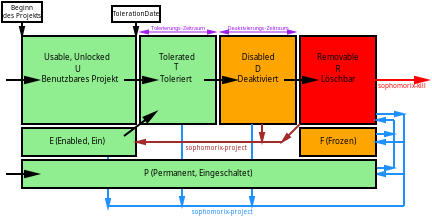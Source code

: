 <?xml version="1.0" encoding="UTF-8"?>
<dia:diagram xmlns:dia="http://www.lysator.liu.se/~alla/dia/"><dia:layer name="Hintergrund" visible="true"><dia:object type="Standard - Box" version="0" id="O0"><dia:attribute name="obj_pos"><dia:point val="-2,-2"/></dia:attribute><dia:attribute name="obj_bb"><dia:rectangle val="-2.05,-2.05;0.05,-0.95"/></dia:attribute><dia:attribute name="elem_corner"><dia:point val="-2,-2"/></dia:attribute><dia:attribute name="elem_width"><dia:real val="2"/></dia:attribute><dia:attribute name="elem_height"><dia:real val="1"/></dia:attribute><dia:attribute name="show_background"><dia:boolean val="true"/></dia:attribute></dia:object><dia:object type="Standard - Box" version="0" id="O1"><dia:attribute name="obj_pos"><dia:point val="-1,-0.3"/></dia:attribute><dia:attribute name="obj_bb"><dia:rectangle val="-1.05,-0.35;4.75,4.15"/></dia:attribute><dia:attribute name="elem_corner"><dia:point val="-1,-0.3"/></dia:attribute><dia:attribute name="elem_width"><dia:real val="5.7"/></dia:attribute><dia:attribute name="elem_height"><dia:real val="4.4"/></dia:attribute><dia:attribute name="inner_color"><dia:color val="#90ee90"/></dia:attribute><dia:attribute name="show_background"><dia:boolean val="true"/></dia:attribute></dia:object><dia:object type="Standard - Text" version="0" id="O2"><dia:attribute name="obj_pos"><dia:point val="12.9,7.7"/></dia:attribute><dia:attribute name="obj_bb"><dia:rectangle val="12.9,7.3;12.9,7.95"/></dia:attribute><dia:attribute name="text"><dia:composite type="text"><dia:attribute name="string"><dia:string>##</dia:string></dia:attribute><dia:attribute name="font"><dia:font family="sans" style="0" name="Courier"/></dia:attribute><dia:attribute name="height"><dia:real val="0.5"/></dia:attribute><dia:attribute name="pos"><dia:point val="12.9,7.7"/></dia:attribute><dia:attribute name="color"><dia:color val="#000000"/></dia:attribute><dia:attribute name="alignment"><dia:enum val="0"/></dia:attribute></dia:composite></dia:attribute></dia:object><dia:object type="Standard - Text" version="0" id="O3"><dia:attribute name="obj_pos"><dia:point val="12.9,8.5"/></dia:attribute><dia:attribute name="obj_bb"><dia:rectangle val="12.9,8.1;12.9,8.75"/></dia:attribute><dia:attribute name="text"><dia:composite type="text"><dia:attribute name="string"><dia:string>##</dia:string></dia:attribute><dia:attribute name="font"><dia:font family="sans" style="0" name="Courier"/></dia:attribute><dia:attribute name="height"><dia:real val="0.5"/></dia:attribute><dia:attribute name="pos"><dia:point val="12.9,8.5"/></dia:attribute><dia:attribute name="color"><dia:color val="#000000"/></dia:attribute><dia:attribute name="alignment"><dia:enum val="0"/></dia:attribute></dia:composite></dia:attribute></dia:object><dia:object type="Standard - Box" version="0" id="O4"><dia:attribute name="obj_pos"><dia:point val="12.9,-0.3"/></dia:attribute><dia:attribute name="obj_bb"><dia:rectangle val="12.85,-0.35;16.75,4.15"/></dia:attribute><dia:attribute name="elem_corner"><dia:point val="12.9,-0.3"/></dia:attribute><dia:attribute name="elem_width"><dia:real val="3.8"/></dia:attribute><dia:attribute name="elem_height"><dia:real val="4.4"/></dia:attribute><dia:attribute name="inner_color"><dia:color val="#ff0000"/></dia:attribute><dia:attribute name="show_background"><dia:boolean val="true"/></dia:attribute></dia:object><dia:object type="Standard - Box" version="0" id="O5"><dia:attribute name="obj_pos"><dia:point val="8.9,-0.3"/></dia:attribute><dia:attribute name="obj_bb"><dia:rectangle val="8.85,-0.35;12.75,4.15"/></dia:attribute><dia:attribute name="elem_corner"><dia:point val="8.9,-0.3"/></dia:attribute><dia:attribute name="elem_width"><dia:real val="3.8"/></dia:attribute><dia:attribute name="elem_height"><dia:real val="4.4"/></dia:attribute><dia:attribute name="inner_color"><dia:color val="#ffa500"/></dia:attribute><dia:attribute name="show_background"><dia:boolean val="true"/></dia:attribute></dia:object><dia:object type="Standard - Text" version="0" id="O6"><dia:attribute name="obj_pos"><dia:point val="10.8,0.9"/></dia:attribute><dia:attribute name="obj_bb"><dia:rectangle val="10.04,0.5;11.56,1.15"/></dia:attribute><dia:attribute name="text"><dia:composite type="text"><dia:attribute name="string"><dia:string>#Disabled#</dia:string></dia:attribute><dia:attribute name="font"><dia:font family="sans" style="0" name="Courier"/></dia:attribute><dia:attribute name="height"><dia:real val="0.5"/></dia:attribute><dia:attribute name="pos"><dia:point val="10.8,0.9"/></dia:attribute><dia:attribute name="color"><dia:color val="#000000"/></dia:attribute><dia:attribute name="alignment"><dia:enum val="1"/></dia:attribute></dia:composite></dia:attribute></dia:object><dia:object type="Standard - Text" version="0" id="O7"><dia:attribute name="obj_pos"><dia:point val="14.8,0.9"/></dia:attribute><dia:attribute name="obj_bb"><dia:rectangle val="13.815,0.5;15.785,1.15"/></dia:attribute><dia:attribute name="text"><dia:composite type="text"><dia:attribute name="string"><dia:string>#Removable#</dia:string></dia:attribute><dia:attribute name="font"><dia:font family="sans" style="0" name="Courier"/></dia:attribute><dia:attribute name="height"><dia:real val="0.5"/></dia:attribute><dia:attribute name="pos"><dia:point val="14.8,0.9"/></dia:attribute><dia:attribute name="color"><dia:color val="#000000"/></dia:attribute><dia:attribute name="alignment"><dia:enum val="1"/></dia:attribute></dia:composite></dia:attribute></dia:object><dia:object type="Standard - Text" version="0" id="O8"><dia:attribute name="obj_pos"><dia:point val="10.8,1.5"/></dia:attribute><dia:attribute name="obj_bb"><dia:rectangle val="10.665,1.1;10.935,1.75"/></dia:attribute><dia:attribute name="text"><dia:composite type="text"><dia:attribute name="string"><dia:string>#D#</dia:string></dia:attribute><dia:attribute name="font"><dia:font family="sans" style="0" name="Courier"/></dia:attribute><dia:attribute name="height"><dia:real val="0.5"/></dia:attribute><dia:attribute name="pos"><dia:point val="10.8,1.5"/></dia:attribute><dia:attribute name="color"><dia:color val="#000000"/></dia:attribute><dia:attribute name="alignment"><dia:enum val="1"/></dia:attribute></dia:composite></dia:attribute></dia:object><dia:object type="Standard - Text" version="0" id="O9"><dia:attribute name="obj_pos"><dia:point val="14.8,1.5"/></dia:attribute><dia:attribute name="obj_bb"><dia:rectangle val="14.678,1.1;14.921,1.75"/></dia:attribute><dia:attribute name="text"><dia:composite type="text"><dia:attribute name="string"><dia:string>#R#</dia:string></dia:attribute><dia:attribute name="font"><dia:font family="sans" style="0" name="Courier"/></dia:attribute><dia:attribute name="height"><dia:real val="0.5"/></dia:attribute><dia:attribute name="pos"><dia:point val="14.8,1.5"/></dia:attribute><dia:attribute name="color"><dia:color val="#000000"/></dia:attribute><dia:attribute name="alignment"><dia:enum val="1"/></dia:attribute></dia:composite></dia:attribute></dia:object><dia:object type="Standard - Text" version="0" id="O10"><dia:attribute name="obj_pos"><dia:point val="1.8,0.9"/></dia:attribute><dia:attribute name="obj_bb"><dia:rectangle val="0.229,0.5;3.371,1.15"/></dia:attribute><dia:attribute name="text"><dia:composite type="text"><dia:attribute name="string"><dia:string>#Usable, Unlocked #</dia:string></dia:attribute><dia:attribute name="font"><dia:font family="sans" style="0" name="Courier"/></dia:attribute><dia:attribute name="height"><dia:real val="0.5"/></dia:attribute><dia:attribute name="pos"><dia:point val="1.8,0.9"/></dia:attribute><dia:attribute name="color"><dia:color val="#000000"/></dia:attribute><dia:attribute name="alignment"><dia:enum val="1"/></dia:attribute></dia:composite></dia:attribute></dia:object><dia:object type="Standard - Text" version="0" id="O11"><dia:attribute name="obj_pos"><dia:point val="1.8,1.5"/></dia:attribute><dia:attribute name="obj_bb"><dia:rectangle val="1.672,1.1;1.928,1.75"/></dia:attribute><dia:attribute name="text"><dia:composite type="text"><dia:attribute name="string"><dia:string>#U#</dia:string></dia:attribute><dia:attribute name="font"><dia:font family="sans" style="0" name="Courier"/></dia:attribute><dia:attribute name="height"><dia:real val="0.5"/></dia:attribute><dia:attribute name="pos"><dia:point val="1.8,1.5"/></dia:attribute><dia:attribute name="color"><dia:color val="#000000"/></dia:attribute><dia:attribute name="alignment"><dia:enum val="1"/></dia:attribute></dia:composite></dia:attribute></dia:object><dia:object type="Standard - Text" version="0" id="O12"><dia:attribute name="obj_pos"><dia:point val="1.9,2"/></dia:attribute><dia:attribute name="obj_bb"><dia:rectangle val="0.135,1.6;3.665,2.25"/></dia:attribute><dia:attribute name="text"><dia:composite type="text"><dia:attribute name="string"><dia:string>#Benutzbares Projekt#</dia:string></dia:attribute><dia:attribute name="font"><dia:font family="sans" style="0" name="Courier"/></dia:attribute><dia:attribute name="height"><dia:real val="0.5"/></dia:attribute><dia:attribute name="pos"><dia:point val="1.9,2"/></dia:attribute><dia:attribute name="color"><dia:color val="#000000"/></dia:attribute><dia:attribute name="alignment"><dia:enum val="1"/></dia:attribute></dia:composite></dia:attribute></dia:object><dia:object type="Standard - Text" version="0" id="O13"><dia:attribute name="obj_pos"><dia:point val="10.8,2"/></dia:attribute><dia:attribute name="obj_bb"><dia:rectangle val="9.831,1.586;11.783,2.277"/></dia:attribute><dia:attribute name="text"><dia:composite type="text"><dia:attribute name="string"><dia:string>#Deaktiviert#</dia:string></dia:attribute><dia:attribute name="font"><dia:font family="sans" style="0" name="Courier"/></dia:attribute><dia:attribute name="height"><dia:real val="0.5"/></dia:attribute><dia:attribute name="pos"><dia:point val="10.8,2"/></dia:attribute><dia:attribute name="color"><dia:color val="#000000"/></dia:attribute><dia:attribute name="alignment"><dia:enum val="1"/></dia:attribute></dia:composite></dia:attribute></dia:object><dia:object type="Standard - Text" version="0" id="O14"><dia:attribute name="obj_pos"><dia:point val="14.8,2"/></dia:attribute><dia:attribute name="obj_bb"><dia:rectangle val="14.007,1.586;15.607,2.277"/></dia:attribute><dia:attribute name="text"><dia:composite type="text"><dia:attribute name="string"><dia:string>#Löschbar#</dia:string></dia:attribute><dia:attribute name="font"><dia:font family="sans" style="0" name="Courier"/></dia:attribute><dia:attribute name="height"><dia:real val="0.5"/></dia:attribute><dia:attribute name="pos"><dia:point val="14.8,2"/></dia:attribute><dia:attribute name="color"><dia:color val="#000000"/></dia:attribute><dia:attribute name="alignment"><dia:enum val="1"/></dia:attribute></dia:composite></dia:attribute></dia:object><dia:object type="Standard - Box" version="0" id="O15"><dia:attribute name="obj_pos"><dia:point val="12.9,4.3"/></dia:attribute><dia:attribute name="obj_bb"><dia:rectangle val="12.85,4.25;16.75,5.75"/></dia:attribute><dia:attribute name="elem_corner"><dia:point val="12.9,4.3"/></dia:attribute><dia:attribute name="elem_width"><dia:real val="3.8"/></dia:attribute><dia:attribute name="elem_height"><dia:real val="1.4"/></dia:attribute><dia:attribute name="inner_color"><dia:color val="#ffa500"/></dia:attribute><dia:attribute name="show_background"><dia:boolean val="true"/></dia:attribute></dia:object><dia:object type="Standard - Text" version="0" id="O16"><dia:attribute name="obj_pos"><dia:point val="14.8,5.1"/></dia:attribute><dia:attribute name="obj_bb"><dia:rectangle val="13.942,4.7;15.658,5.35"/></dia:attribute><dia:attribute name="text"><dia:composite type="text"><dia:attribute name="string"><dia:string>#F (Frozen)#</dia:string></dia:attribute><dia:attribute name="font"><dia:font family="sans" style="0" name="Courier"/></dia:attribute><dia:attribute name="height"><dia:real val="0.5"/></dia:attribute><dia:attribute name="pos"><dia:point val="14.8,5.1"/></dia:attribute><dia:attribute name="color"><dia:color val="#000000"/></dia:attribute><dia:attribute name="alignment"><dia:enum val="1"/></dia:attribute></dia:composite></dia:attribute></dia:object><dia:object type="Standard - Line" version="0" id="O17"><dia:attribute name="obj_pos"><dia:point val="11,4.1"/></dia:attribute><dia:attribute name="obj_bb"><dia:rectangle val="10.8,4.05;11.2,5.05"/></dia:attribute><dia:attribute name="conn_endpoints"><dia:point val="11,4.1"/><dia:point val="11,5"/></dia:attribute><dia:attribute name="numcp"><dia:int val="1"/></dia:attribute><dia:attribute name="line_color"><dia:color val="#a52a2a"/></dia:attribute><dia:attribute name="end_arrow"><dia:enum val="3"/></dia:attribute><dia:attribute name="end_arrow_length"><dia:real val="0.4"/></dia:attribute><dia:attribute name="end_arrow_width"><dia:real val="0.2"/></dia:attribute></dia:object><dia:object type="Standard - Line" version="0" id="O18"><dia:attribute name="obj_pos"><dia:point val="12.9,4.1"/></dia:attribute><dia:attribute name="obj_bb"><dia:rectangle val="11.823,4.029;12.971,5.177"/></dia:attribute><dia:attribute name="conn_endpoints"><dia:point val="12.9,4.1"/><dia:point val="12,5"/></dia:attribute><dia:attribute name="numcp"><dia:int val="1"/></dia:attribute><dia:attribute name="line_color"><dia:color val="#a52a2a"/></dia:attribute><dia:attribute name="end_arrow"><dia:enum val="3"/></dia:attribute><dia:attribute name="end_arrow_length"><dia:real val="0.4"/></dia:attribute><dia:attribute name="end_arrow_width"><dia:real val="0.2"/></dia:attribute><dia:connections><dia:connection handle="0" to="O4" connection="5"/></dia:connections></dia:object><dia:object type="Standard - Text" version="0" id="O19"><dia:attribute name="obj_pos"><dia:point val="10.8,-0.6"/></dia:attribute><dia:attribute name="obj_bb"><dia:rectangle val="9.234,-0.9;12.366,-0.4"/></dia:attribute><dia:attribute name="text"><dia:composite type="text"><dia:attribute name="string"><dia:string>#Deaktivierungs-Zeitraum#</dia:string></dia:attribute><dia:attribute name="font"><dia:font family="sans" style="0" name="Courier"/></dia:attribute><dia:attribute name="height"><dia:real val="0.35"/></dia:attribute><dia:attribute name="pos"><dia:point val="10.8,-0.6"/></dia:attribute><dia:attribute name="color"><dia:color val="#a020f0"/></dia:attribute><dia:attribute name="alignment"><dia:enum val="1"/></dia:attribute></dia:composite></dia:attribute></dia:object><dia:object type="Standard - Line" version="0" id="O20"><dia:attribute name="obj_pos"><dia:point val="8.9,-0.5"/></dia:attribute><dia:attribute name="obj_bb"><dia:rectangle val="8.875,-0.7;12.725,-0.3"/></dia:attribute><dia:attribute name="conn_endpoints"><dia:point val="8.9,-0.5"/><dia:point val="12.7,-0.5"/></dia:attribute><dia:attribute name="numcp"><dia:int val="1"/></dia:attribute><dia:attribute name="line_color"><dia:color val="#a020f0"/></dia:attribute><dia:attribute name="line_width"><dia:real val="0.05"/></dia:attribute><dia:attribute name="start_arrow"><dia:enum val="3"/></dia:attribute><dia:attribute name="start_arrow_length"><dia:real val="0.4"/></dia:attribute><dia:attribute name="start_arrow_width"><dia:real val="0.2"/></dia:attribute><dia:attribute name="end_arrow"><dia:enum val="3"/></dia:attribute><dia:attribute name="end_arrow_length"><dia:real val="0.4"/></dia:attribute><dia:attribute name="end_arrow_width"><dia:real val="0.2"/></dia:attribute></dia:object><dia:object type="Standard - Line" version="0" id="O21"><dia:attribute name="obj_pos"><dia:point val="12.1,1.9"/></dia:attribute><dia:attribute name="obj_bb"><dia:rectangle val="12.05,1.6;13.75,2.2"/></dia:attribute><dia:attribute name="conn_endpoints"><dia:point val="12.1,1.9"/><dia:point val="13.7,1.9"/></dia:attribute><dia:attribute name="numcp"><dia:int val="1"/></dia:attribute><dia:attribute name="end_arrow"><dia:enum val="3"/></dia:attribute><dia:attribute name="end_arrow_length"><dia:real val="0.6"/></dia:attribute><dia:attribute name="end_arrow_width"><dia:real val="0.3"/></dia:attribute></dia:object><dia:object type="Standard - Line" version="0" id="O22"><dia:attribute name="obj_pos"><dia:point val="-1,-0.3"/></dia:attribute><dia:attribute name="obj_bb"><dia:rectangle val="-1.2,-1.05;-0.8,-0.25"/></dia:attribute><dia:attribute name="conn_endpoints"><dia:point val="-1,-0.3"/><dia:point val="-1,-1"/></dia:attribute><dia:attribute name="numcp"><dia:int val="1"/></dia:attribute><dia:attribute name="start_arrow"><dia:enum val="3"/></dia:attribute><dia:attribute name="start_arrow_length"><dia:real val="0.4"/></dia:attribute><dia:attribute name="start_arrow_width"><dia:real val="0.2"/></dia:attribute><dia:connections><dia:connection handle="0" to="O1" connection="0"/><dia:connection handle="1" to="O0" connection="6"/></dia:connections></dia:object><dia:object type="Standard - Text" version="0" id="O23"><dia:attribute name="obj_pos"><dia:point val="-1,-1.6"/></dia:attribute><dia:attribute name="obj_bb"><dia:rectangle val="-1.915,-1.962;-0.072,-0.975"/></dia:attribute><dia:attribute name="text"><dia:composite type="text"><dia:attribute name="string"><dia:string>#Beginn
des Projekts#</dia:string></dia:attribute><dia:attribute name="font"><dia:font family="sans" style="0" name="Courier"/></dia:attribute><dia:attribute name="height"><dia:real val="0.4"/></dia:attribute><dia:attribute name="pos"><dia:point val="-1,-1.6"/></dia:attribute><dia:attribute name="color"><dia:color val="#000000"/></dia:attribute><dia:attribute name="alignment"><dia:enum val="1"/></dia:attribute></dia:composite></dia:attribute></dia:object><dia:object type="Standard - Line" version="0" id="O24"><dia:attribute name="obj_pos"><dia:point val="7,4.1"/></dia:attribute><dia:attribute name="obj_bb"><dia:rectangle val="6.8,4.05;7.2,8.25"/></dia:attribute><dia:attribute name="conn_endpoints"><dia:point val="7,4.1"/><dia:point val="7,8.2"/></dia:attribute><dia:attribute name="numcp"><dia:int val="1"/></dia:attribute><dia:attribute name="line_color"><dia:color val="#1e90ff"/></dia:attribute><dia:attribute name="end_arrow"><dia:enum val="3"/></dia:attribute><dia:attribute name="end_arrow_length"><dia:real val="0.4"/></dia:attribute><dia:attribute name="end_arrow_width"><dia:real val="0.2"/></dia:attribute></dia:object><dia:object type="Standard - Line" version="0" id="O25"><dia:attribute name="obj_pos"><dia:point val="3.3,8.2"/></dia:attribute><dia:attribute name="obj_bb"><dia:rectangle val="3.25,8.15;18.15,8.25"/></dia:attribute><dia:attribute name="conn_endpoints"><dia:point val="3.3,8.2"/><dia:point val="18.1,8.2"/></dia:attribute><dia:attribute name="numcp"><dia:int val="1"/></dia:attribute><dia:attribute name="line_color"><dia:color val="#1e90ff"/></dia:attribute></dia:object><dia:object type="Standard - Line" version="0" id="O26"><dia:attribute name="obj_pos"><dia:point val="10.5,4.1"/></dia:attribute><dia:attribute name="obj_bb"><dia:rectangle val="10.3,4.05;10.7,8.25"/></dia:attribute><dia:attribute name="conn_endpoints"><dia:point val="10.5,4.1"/><dia:point val="10.5,8.2"/></dia:attribute><dia:attribute name="numcp"><dia:int val="1"/></dia:attribute><dia:attribute name="line_color"><dia:color val="#1e90ff"/></dia:attribute><dia:attribute name="end_arrow"><dia:enum val="3"/></dia:attribute><dia:attribute name="end_arrow_length"><dia:real val="0.4"/></dia:attribute><dia:attribute name="end_arrow_width"><dia:real val="0.2"/></dia:attribute></dia:object><dia:object type="Standard - Line" version="0" id="O27"><dia:attribute name="obj_pos"><dia:point val="16.7,5"/></dia:attribute><dia:attribute name="obj_bb"><dia:rectangle val="16.65,4.8;18.15,5.2"/></dia:attribute><dia:attribute name="conn_endpoints"><dia:point val="16.7,5"/><dia:point val="18.1,5"/></dia:attribute><dia:attribute name="numcp"><dia:int val="1"/></dia:attribute><dia:attribute name="line_color"><dia:color val="#1e90ff"/></dia:attribute><dia:attribute name="start_arrow"><dia:enum val="3"/></dia:attribute><dia:attribute name="start_arrow_length"><dia:real val="0.4"/></dia:attribute><dia:attribute name="start_arrow_width"><dia:real val="0.2"/></dia:attribute><dia:connections><dia:connection handle="0" to="O15" connection="4"/></dia:connections></dia:object><dia:object type="Standard - Line" version="0" id="O28"><dia:attribute name="obj_pos"><dia:point val="16.7,6.6"/></dia:attribute><dia:attribute name="obj_bb"><dia:rectangle val="16.65,6.4;18.15,6.8"/></dia:attribute><dia:attribute name="conn_endpoints"><dia:point val="16.7,6.6"/><dia:point val="18.1,6.6"/></dia:attribute><dia:attribute name="numcp"><dia:int val="1"/></dia:attribute><dia:attribute name="line_color"><dia:color val="#1e90ff"/></dia:attribute><dia:attribute name="start_arrow"><dia:enum val="3"/></dia:attribute><dia:attribute name="start_arrow_length"><dia:real val="0.4"/></dia:attribute><dia:attribute name="start_arrow_width"><dia:real val="0.2"/></dia:attribute><dia:connections><dia:connection handle="0" to="O42" connection="4"/></dia:connections></dia:object><dia:object type="Standard - Line" version="0" id="O29"><dia:attribute name="obj_pos"><dia:point val="18.1,3.6"/></dia:attribute><dia:attribute name="obj_bb"><dia:rectangle val="18.05,3.55;18.15,8.25"/></dia:attribute><dia:attribute name="conn_endpoints"><dia:point val="18.1,3.6"/><dia:point val="18.1,8.2"/></dia:attribute><dia:attribute name="numcp"><dia:int val="1"/></dia:attribute><dia:attribute name="line_color"><dia:color val="#1e90ff"/></dia:attribute></dia:object><dia:object type="Standard - Text" version="0" id="O30"><dia:attribute name="obj_pos"><dia:point val="9,8.6"/></dia:attribute><dia:attribute name="obj_bb"><dia:rectangle val="7.539,8.238;10.473,8.825"/></dia:attribute><dia:attribute name="text"><dia:composite type="text"><dia:attribute name="string"><dia:string>#sophomorix-project#</dia:string></dia:attribute><dia:attribute name="font"><dia:font family="sans" style="0" name="Courier"/></dia:attribute><dia:attribute name="height"><dia:real val="0.4"/></dia:attribute><dia:attribute name="pos"><dia:point val="9,8.6"/></dia:attribute><dia:attribute name="color"><dia:color val="#1e90ff"/></dia:attribute><dia:attribute name="alignment"><dia:enum val="1"/></dia:attribute></dia:composite></dia:attribute></dia:object><dia:object type="Standard - Line" version="0" id="O31"><dia:attribute name="obj_pos"><dia:point val="16.7,3.6"/></dia:attribute><dia:attribute name="obj_bb"><dia:rectangle val="16.65,3.4;18.15,3.8"/></dia:attribute><dia:attribute name="conn_endpoints"><dia:point val="16.7,3.6"/><dia:point val="18.1,3.6"/></dia:attribute><dia:attribute name="numcp"><dia:int val="1"/></dia:attribute><dia:attribute name="line_color"><dia:color val="#1e90ff"/></dia:attribute><dia:attribute name="end_arrow"><dia:enum val="3"/></dia:attribute><dia:attribute name="end_arrow_length"><dia:real val="0.4"/></dia:attribute><dia:attribute name="end_arrow_width"><dia:real val="0.2"/></dia:attribute></dia:object><dia:object type="Standard - Box" version="0" id="O32"><dia:attribute name="obj_pos"><dia:point val="3.5,-1.8"/></dia:attribute><dia:attribute name="obj_bb"><dia:rectangle val="3.45,-1.85;5.95,-0.95"/></dia:attribute><dia:attribute name="elem_corner"><dia:point val="3.5,-1.8"/></dia:attribute><dia:attribute name="elem_width"><dia:real val="2.4"/></dia:attribute><dia:attribute name="elem_height"><dia:real val="0.8"/></dia:attribute><dia:attribute name="show_background"><dia:boolean val="true"/></dia:attribute></dia:object><dia:object type="Standard - Line" version="0" id="O33"><dia:attribute name="obj_pos"><dia:point val="4.7,-0.3"/></dia:attribute><dia:attribute name="obj_bb"><dia:rectangle val="4.5,-1.05;4.9,-0.25"/></dia:attribute><dia:attribute name="conn_endpoints"><dia:point val="4.7,-0.3"/><dia:point val="4.7,-1"/></dia:attribute><dia:attribute name="numcp"><dia:int val="1"/></dia:attribute><dia:attribute name="start_arrow"><dia:enum val="3"/></dia:attribute><dia:attribute name="start_arrow_length"><dia:real val="0.4"/></dia:attribute><dia:attribute name="start_arrow_width"><dia:real val="0.2"/></dia:attribute><dia:connections><dia:connection handle="0" to="O1" connection="2"/><dia:connection handle="1" to="O32" connection="6"/></dia:connections></dia:object><dia:object type="Standard - Text" version="0" id="O34"><dia:attribute name="obj_pos"><dia:point val="4.7,-1.3"/></dia:attribute><dia:attribute name="obj_bb"><dia:rectangle val="3.608,-1.663;5.805,-1.075"/></dia:attribute><dia:attribute name="text"><dia:composite type="text"><dia:attribute name="string"><dia:string>#TolerationDate#</dia:string></dia:attribute><dia:attribute name="font"><dia:font family="sans" style="0" name="Courier"/></dia:attribute><dia:attribute name="height"><dia:real val="0.4"/></dia:attribute><dia:attribute name="pos"><dia:point val="4.7,-1.3"/></dia:attribute><dia:attribute name="color"><dia:color val="#000000"/></dia:attribute><dia:attribute name="alignment"><dia:enum val="1"/></dia:attribute></dia:composite></dia:attribute></dia:object><dia:object type="Standard - Text" version="0" id="O35"><dia:attribute name="obj_pos"><dia:point val="18,2.3"/></dia:attribute><dia:attribute name="obj_bb"><dia:rectangle val="16.852,1.95;19.148,2.5"/></dia:attribute><dia:attribute name="text"><dia:composite type="text"><dia:attribute name="string"><dia:string>#sophomorix-kill#</dia:string></dia:attribute><dia:attribute name="font"><dia:font family="sans" style="0" name="Courier"/></dia:attribute><dia:attribute name="height"><dia:real val="0.4"/></dia:attribute><dia:attribute name="pos"><dia:point val="18,2.3"/></dia:attribute><dia:attribute name="color"><dia:color val="#ff0000"/></dia:attribute><dia:attribute name="alignment"><dia:enum val="1"/></dia:attribute></dia:composite></dia:attribute></dia:object><dia:object type="Standard - Line" version="0" id="O36"><dia:attribute name="obj_pos"><dia:point val="15.9,1.9"/></dia:attribute><dia:attribute name="obj_bb"><dia:rectangle val="15.85,1.6;19.35,2.2"/></dia:attribute><dia:attribute name="conn_endpoints"><dia:point val="15.9,1.9"/><dia:point val="19.3,1.9"/></dia:attribute><dia:attribute name="numcp"><dia:int val="1"/></dia:attribute><dia:attribute name="line_color"><dia:color val="#ff0000"/></dia:attribute><dia:attribute name="end_arrow"><dia:enum val="3"/></dia:attribute><dia:attribute name="end_arrow_length"><dia:real val="0.6"/></dia:attribute><dia:attribute name="end_arrow_width"><dia:real val="0.3"/></dia:attribute></dia:object><dia:object type="Standard - Line" version="0" id="O37"><dia:attribute name="obj_pos"><dia:point val="16.7,3.9"/></dia:attribute><dia:attribute name="obj_bb"><dia:rectangle val="16.65,3.7;17.65,4.1"/></dia:attribute><dia:attribute name="conn_endpoints"><dia:point val="16.7,3.9"/><dia:point val="17.6,3.9"/></dia:attribute><dia:attribute name="numcp"><dia:int val="1"/></dia:attribute><dia:attribute name="line_color"><dia:color val="#1e90ff"/></dia:attribute><dia:attribute name="start_arrow"><dia:enum val="3"/></dia:attribute><dia:attribute name="start_arrow_length"><dia:real val="0.4"/></dia:attribute><dia:attribute name="start_arrow_width"><dia:real val="0.2"/></dia:attribute></dia:object><dia:object type="Standard - Line" version="0" id="O38"><dia:attribute name="obj_pos"><dia:point val="17.6,3.9"/></dia:attribute><dia:attribute name="obj_bb"><dia:rectangle val="17.55,3.85;17.65,6.35"/></dia:attribute><dia:attribute name="conn_endpoints"><dia:point val="17.6,3.9"/><dia:point val="17.6,6.3"/></dia:attribute><dia:attribute name="numcp"><dia:int val="1"/></dia:attribute><dia:attribute name="line_color"><dia:color val="#1e90ff"/></dia:attribute></dia:object><dia:object type="Standard - Line" version="0" id="O39"><dia:attribute name="obj_pos"><dia:point val="17.6,4.6"/></dia:attribute><dia:attribute name="obj_bb"><dia:rectangle val="16.65,4.4;17.65,4.8"/></dia:attribute><dia:attribute name="conn_endpoints"><dia:point val="17.6,4.6"/><dia:point val="16.7,4.6"/></dia:attribute><dia:attribute name="numcp"><dia:int val="1"/></dia:attribute><dia:attribute name="line_color"><dia:color val="#1e90ff"/></dia:attribute><dia:attribute name="start_arrow"><dia:enum val="3"/></dia:attribute><dia:attribute name="start_arrow_length"><dia:real val="0.4"/></dia:attribute><dia:attribute name="start_arrow_width"><dia:real val="0.2"/></dia:attribute></dia:object><dia:object type="Standard - Line" version="0" id="O40"><dia:attribute name="obj_pos"><dia:point val="16.7,6.3"/></dia:attribute><dia:attribute name="obj_bb"><dia:rectangle val="16.65,6.1;17.65,6.5"/></dia:attribute><dia:attribute name="conn_endpoints"><dia:point val="16.7,6.3"/><dia:point val="17.6,6.3"/></dia:attribute><dia:attribute name="numcp"><dia:int val="1"/></dia:attribute><dia:attribute name="line_color"><dia:color val="#1e90ff"/></dia:attribute><dia:attribute name="end_arrow"><dia:enum val="3"/></dia:attribute><dia:attribute name="end_arrow_length"><dia:real val="0.4"/></dia:attribute><dia:attribute name="end_arrow_width"><dia:real val="0.2"/></dia:attribute></dia:object><dia:object type="Standard - Line" version="0" id="O41"><dia:attribute name="obj_pos"><dia:point val="3.3,5.7"/></dia:attribute><dia:attribute name="obj_bb"><dia:rectangle val="3.1,5.65;3.5,8.35"/></dia:attribute><dia:attribute name="conn_endpoints"><dia:point val="3.3,5.7"/><dia:point val="3.3,8.3"/></dia:attribute><dia:attribute name="numcp"><dia:int val="1"/></dia:attribute><dia:attribute name="line_color"><dia:color val="#1e90ff"/></dia:attribute><dia:attribute name="end_arrow"><dia:enum val="3"/></dia:attribute><dia:attribute name="end_arrow_length"><dia:real val="0.4"/></dia:attribute><dia:attribute name="end_arrow_width"><dia:real val="0.2"/></dia:attribute></dia:object><dia:object type="Standard - Box" version="0" id="O42"><dia:attribute name="obj_pos"><dia:point val="-1,5.9"/></dia:attribute><dia:attribute name="obj_bb"><dia:rectangle val="-1.05,5.85;16.75,7.35"/></dia:attribute><dia:attribute name="elem_corner"><dia:point val="-1,5.9"/></dia:attribute><dia:attribute name="elem_width"><dia:real val="17.7"/></dia:attribute><dia:attribute name="elem_height"><dia:real val="1.4"/></dia:attribute><dia:attribute name="inner_color"><dia:color val="#90ee90"/></dia:attribute><dia:attribute name="show_background"><dia:boolean val="true"/></dia:attribute></dia:object><dia:object type="Standard - Text" version="0" id="O43"><dia:attribute name="obj_pos"><dia:point val="7.8,6.7"/></dia:attribute><dia:attribute name="obj_bb"><dia:rectangle val="5.242,6.3;10.358,6.95"/></dia:attribute><dia:attribute name="text"><dia:composite type="text"><dia:attribute name="string"><dia:string>#P (Permanent, Eingeschaltet)#</dia:string></dia:attribute><dia:attribute name="font"><dia:font family="sans" style="0" name="Courier"/></dia:attribute><dia:attribute name="height"><dia:real val="0.5"/></dia:attribute><dia:attribute name="pos"><dia:point val="7.8,6.7"/></dia:attribute><dia:attribute name="color"><dia:color val="#000000"/></dia:attribute><dia:attribute name="alignment"><dia:enum val="1"/></dia:attribute></dia:composite></dia:attribute></dia:object><dia:object type="Standard - Box" version="0" id="O44"><dia:attribute name="obj_pos"><dia:point val="-1,4.3"/></dia:attribute><dia:attribute name="obj_bb"><dia:rectangle val="-1.05,4.25;4.75,5.75"/></dia:attribute><dia:attribute name="elem_corner"><dia:point val="-1,4.3"/></dia:attribute><dia:attribute name="elem_width"><dia:real val="5.7"/></dia:attribute><dia:attribute name="elem_height"><dia:real val="1.4"/></dia:attribute><dia:attribute name="inner_color"><dia:color val="#90ee90"/></dia:attribute><dia:attribute name="show_background"><dia:boolean val="true"/></dia:attribute></dia:object><dia:object type="Standard - Text" version="0" id="O45"><dia:attribute name="obj_pos"><dia:point val="1.8,5.1"/></dia:attribute><dia:attribute name="obj_bb"><dia:rectangle val="0.354,4.7;3.246,5.35"/></dia:attribute><dia:attribute name="text"><dia:composite type="text"><dia:attribute name="string"><dia:string>#E (Enabled, Ein) #</dia:string></dia:attribute><dia:attribute name="font"><dia:font family="sans" style="0" name="Courier"/></dia:attribute><dia:attribute name="height"><dia:real val="0.5"/></dia:attribute><dia:attribute name="pos"><dia:point val="1.8,5.1"/></dia:attribute><dia:attribute name="color"><dia:color val="#000000"/></dia:attribute><dia:attribute name="alignment"><dia:enum val="1"/></dia:attribute></dia:composite></dia:attribute></dia:object><dia:object type="Standard - Text" version="0" id="O46"><dia:attribute name="obj_pos"><dia:point val="8.7,5.4"/></dia:attribute><dia:attribute name="obj_bb"><dia:rectangle val="7.239,5.037;10.173,5.625"/></dia:attribute><dia:attribute name="text"><dia:composite type="text"><dia:attribute name="string"><dia:string>#sophomorix-project#</dia:string></dia:attribute><dia:attribute name="font"><dia:font family="sans" style="0" name="Courier"/></dia:attribute><dia:attribute name="height"><dia:real val="0.4"/></dia:attribute><dia:attribute name="pos"><dia:point val="8.7,5.4"/></dia:attribute><dia:attribute name="color"><dia:color val="#a52a2a"/></dia:attribute><dia:attribute name="alignment"><dia:enum val="1"/></dia:attribute></dia:composite></dia:attribute></dia:object><dia:object type="Standard - Line" version="0" id="O47"><dia:attribute name="obj_pos"><dia:point val="4.7,5"/></dia:attribute><dia:attribute name="obj_bb"><dia:rectangle val="4.65,4.8;12.05,5.2"/></dia:attribute><dia:attribute name="conn_endpoints"><dia:point val="4.7,5"/><dia:point val="12,5"/></dia:attribute><dia:attribute name="numcp"><dia:int val="1"/></dia:attribute><dia:attribute name="line_color"><dia:color val="#a52a2a"/></dia:attribute><dia:attribute name="start_arrow"><dia:enum val="3"/></dia:attribute><dia:attribute name="start_arrow_length"><dia:real val="0.4"/></dia:attribute><dia:attribute name="start_arrow_width"><dia:real val="0.2"/></dia:attribute><dia:connections><dia:connection handle="0" to="O44" connection="4"/></dia:connections></dia:object><dia:object type="Standard - Line" version="0" id="O48"><dia:attribute name="obj_pos"><dia:point val="-1.8,1.9"/></dia:attribute><dia:attribute name="obj_bb"><dia:rectangle val="-1.85,1.6;-0.15,2.2"/></dia:attribute><dia:attribute name="conn_endpoints"><dia:point val="-1.8,1.9"/><dia:point val="-0.2,1.9"/></dia:attribute><dia:attribute name="numcp"><dia:int val="1"/></dia:attribute><dia:attribute name="end_arrow"><dia:enum val="3"/></dia:attribute><dia:attribute name="end_arrow_length"><dia:real val="0.6"/></dia:attribute><dia:attribute name="end_arrow_width"><dia:real val="0.3"/></dia:attribute></dia:object><dia:object type="Standard - Line" version="0" id="O49"><dia:attribute name="obj_pos"><dia:point val="-1.8,6.6"/></dia:attribute><dia:attribute name="obj_bb"><dia:rectangle val="-1.85,6.3;-0.15,6.9"/></dia:attribute><dia:attribute name="conn_endpoints"><dia:point val="-1.8,6.6"/><dia:point val="-0.2,6.6"/></dia:attribute><dia:attribute name="numcp"><dia:int val="1"/></dia:attribute><dia:attribute name="end_arrow"><dia:enum val="3"/></dia:attribute><dia:attribute name="end_arrow_length"><dia:real val="0.6"/></dia:attribute><dia:attribute name="end_arrow_width"><dia:real val="0.3"/></dia:attribute></dia:object><dia:object type="Standard - Box" version="0" id="O50"><dia:attribute name="obj_pos"><dia:point val="4.9,-0.3"/></dia:attribute><dia:attribute name="obj_bb"><dia:rectangle val="4.85,-0.35;8.75,4.15"/></dia:attribute><dia:attribute name="elem_corner"><dia:point val="4.9,-0.3"/></dia:attribute><dia:attribute name="elem_width"><dia:real val="3.8"/></dia:attribute><dia:attribute name="elem_height"><dia:real val="4.4"/></dia:attribute><dia:attribute name="inner_color"><dia:color val="#90ee90"/></dia:attribute><dia:attribute name="show_background"><dia:boolean val="true"/></dia:attribute></dia:object><dia:object type="Standard - Line" version="0" id="O51"><dia:attribute name="obj_pos"><dia:point val="8.1,1.9"/></dia:attribute><dia:attribute name="obj_bb"><dia:rectangle val="8.05,1.6;9.75,2.2"/></dia:attribute><dia:attribute name="conn_endpoints"><dia:point val="8.1,1.9"/><dia:point val="9.7,1.9"/></dia:attribute><dia:attribute name="numcp"><dia:int val="1"/></dia:attribute><dia:attribute name="end_arrow"><dia:enum val="3"/></dia:attribute><dia:attribute name="end_arrow_length"><dia:real val="0.6"/></dia:attribute><dia:attribute name="end_arrow_width"><dia:real val="0.3"/></dia:attribute></dia:object><dia:object type="Standard - Line" version="0" id="O52"><dia:attribute name="obj_pos"><dia:point val="4.1,1.9"/></dia:attribute><dia:attribute name="obj_bb"><dia:rectangle val="4.05,1.6;5.75,2.2"/></dia:attribute><dia:attribute name="conn_endpoints"><dia:point val="4.1,1.9"/><dia:point val="5.7,1.9"/></dia:attribute><dia:attribute name="numcp"><dia:int val="1"/></dia:attribute><dia:attribute name="end_arrow"><dia:enum val="3"/></dia:attribute><dia:attribute name="end_arrow_length"><dia:real val="0.6"/></dia:attribute><dia:attribute name="end_arrow_width"><dia:real val="0.3"/></dia:attribute></dia:object><dia:object type="Standard - Text" version="0" id="O53"><dia:attribute name="obj_pos"><dia:point val="6.8,0.9"/></dia:attribute><dia:attribute name="obj_bb"><dia:rectangle val="5.932,0.5;7.668,1.15"/></dia:attribute><dia:attribute name="text"><dia:composite type="text"><dia:attribute name="string"><dia:string>#Tolerated #</dia:string></dia:attribute><dia:attribute name="font"><dia:font family="sans" style="0" name="Courier"/></dia:attribute><dia:attribute name="height"><dia:real val="0.5"/></dia:attribute><dia:attribute name="pos"><dia:point val="6.8,0.9"/></dia:attribute><dia:attribute name="color"><dia:color val="#000000"/></dia:attribute><dia:attribute name="alignment"><dia:enum val="1"/></dia:attribute></dia:composite></dia:attribute></dia:object><dia:object type="Standard - Text" version="0" id="O54"><dia:attribute name="obj_pos"><dia:point val="6.7,1.4"/></dia:attribute><dia:attribute name="obj_bb"><dia:rectangle val="6.593,1;6.807,1.65"/></dia:attribute><dia:attribute name="text"><dia:composite type="text"><dia:attribute name="string"><dia:string>#T#</dia:string></dia:attribute><dia:attribute name="font"><dia:font family="sans" style="0" name="Courier"/></dia:attribute><dia:attribute name="height"><dia:real val="0.5"/></dia:attribute><dia:attribute name="pos"><dia:point val="6.7,1.4"/></dia:attribute><dia:attribute name="color"><dia:color val="#000000"/></dia:attribute><dia:attribute name="alignment"><dia:enum val="1"/></dia:attribute></dia:composite></dia:attribute></dia:object><dia:object type="Standard - Text" version="0" id="O55"><dia:attribute name="obj_pos"><dia:point val="6.7,2"/></dia:attribute><dia:attribute name="obj_bb"><dia:rectangle val="5.986,1.6;7.414,2.25"/></dia:attribute><dia:attribute name="text"><dia:composite type="text"><dia:attribute name="string"><dia:string>#Toleriert#</dia:string></dia:attribute><dia:attribute name="font"><dia:font family="sans" style="0" name="Courier"/></dia:attribute><dia:attribute name="height"><dia:real val="0.5"/></dia:attribute><dia:attribute name="pos"><dia:point val="6.7,2"/></dia:attribute><dia:attribute name="color"><dia:color val="#000000"/></dia:attribute><dia:attribute name="alignment"><dia:enum val="1"/></dia:attribute></dia:composite></dia:attribute></dia:object><dia:object type="Standard - Line" version="0" id="O56"><dia:attribute name="obj_pos"><dia:point val="4.1,4.7"/></dia:attribute><dia:attribute name="obj_bb"><dia:rectangle val="4.03,3.23;5.92,4.77"/></dia:attribute><dia:attribute name="conn_endpoints"><dia:point val="4.1,4.7"/><dia:point val="5.7,3.5"/></dia:attribute><dia:attribute name="numcp"><dia:int val="1"/></dia:attribute><dia:attribute name="end_arrow"><dia:enum val="3"/></dia:attribute><dia:attribute name="end_arrow_length"><dia:real val="0.6"/></dia:attribute><dia:attribute name="end_arrow_width"><dia:real val="0.3"/></dia:attribute></dia:object><dia:object type="Standard - Text" version="0" id="O57"><dia:attribute name="obj_pos"><dia:point val="6.8,-0.6"/></dia:attribute><dia:attribute name="obj_bb"><dia:rectangle val="5.422,-0.911;8.189,-0.378"/></dia:attribute><dia:attribute name="text"><dia:composite type="text"><dia:attribute name="string"><dia:string>#Tolerierungs-Zeitraum#</dia:string></dia:attribute><dia:attribute name="font"><dia:font family="sans" style="0" name="Courier"/></dia:attribute><dia:attribute name="height"><dia:real val="0.35"/></dia:attribute><dia:attribute name="pos"><dia:point val="6.8,-0.6"/></dia:attribute><dia:attribute name="color"><dia:color val="#a020f0"/></dia:attribute><dia:attribute name="alignment"><dia:enum val="1"/></dia:attribute></dia:composite></dia:attribute></dia:object><dia:object type="Standard - Line" version="0" id="O58"><dia:attribute name="obj_pos"><dia:point val="4.9,-0.5"/></dia:attribute><dia:attribute name="obj_bb"><dia:rectangle val="4.875,-0.7;8.725,-0.3"/></dia:attribute><dia:attribute name="conn_endpoints"><dia:point val="4.9,-0.5"/><dia:point val="8.7,-0.5"/></dia:attribute><dia:attribute name="numcp"><dia:int val="1"/></dia:attribute><dia:attribute name="line_color"><dia:color val="#a020f0"/></dia:attribute><dia:attribute name="line_width"><dia:real val="0.05"/></dia:attribute><dia:attribute name="start_arrow"><dia:enum val="3"/></dia:attribute><dia:attribute name="start_arrow_length"><dia:real val="0.4"/></dia:attribute><dia:attribute name="start_arrow_width"><dia:real val="0.2"/></dia:attribute><dia:attribute name="end_arrow"><dia:enum val="3"/></dia:attribute><dia:attribute name="end_arrow_length"><dia:real val="0.4"/></dia:attribute><dia:attribute name="end_arrow_width"><dia:real val="0.2"/></dia:attribute></dia:object></dia:layer></dia:diagram>
